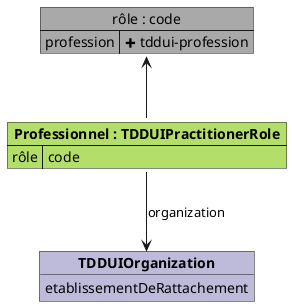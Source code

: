 @startuml

map "rôle : code" as rôle #DarkGray {
    profession => <&plus> tddui-profession
}

object "**TDDUIOrganization**" as TDDUIOrganization #bebada {
    etablissementDeRattachement
}

map "**Professionnel : TDDUIPractitionerRole**" as Professionnel #b3de69 {
    rôle => code
}

Professionnel::rle -u-> rôle
Professionnel -d-> TDDUIOrganization : organization

@enduml